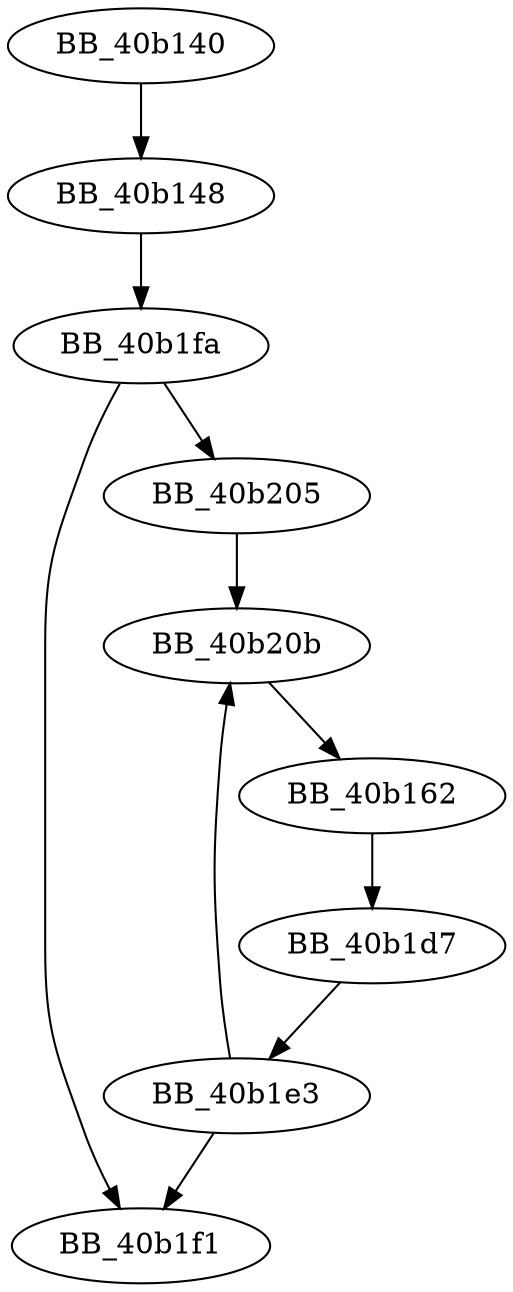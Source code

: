 DiGraph sub_40B140{
BB_40b140->BB_40b148
BB_40b148->BB_40b1fa
BB_40b162->BB_40b1d7
BB_40b1d7->BB_40b1e3
BB_40b1e3->BB_40b1f1
BB_40b1e3->BB_40b20b
BB_40b1fa->BB_40b1f1
BB_40b1fa->BB_40b205
BB_40b205->BB_40b20b
BB_40b20b->BB_40b162
}
